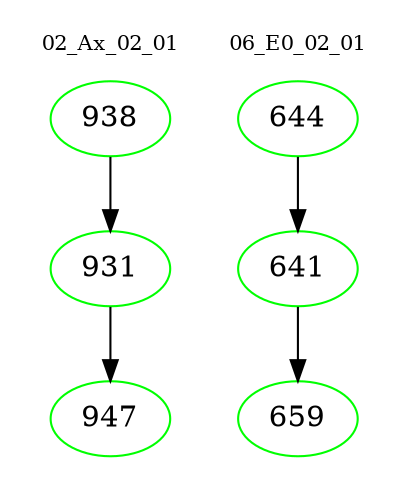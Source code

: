 digraph{
subgraph cluster_0 {
color = white
label = "02_Ax_02_01";
fontsize=10;
T0_938 [label="938", color="green"]
T0_938 -> T0_931 [color="black"]
T0_931 [label="931", color="green"]
T0_931 -> T0_947 [color="black"]
T0_947 [label="947", color="green"]
}
subgraph cluster_1 {
color = white
label = "06_E0_02_01";
fontsize=10;
T1_644 [label="644", color="green"]
T1_644 -> T1_641 [color="black"]
T1_641 [label="641", color="green"]
T1_641 -> T1_659 [color="black"]
T1_659 [label="659", color="green"]
}
}
